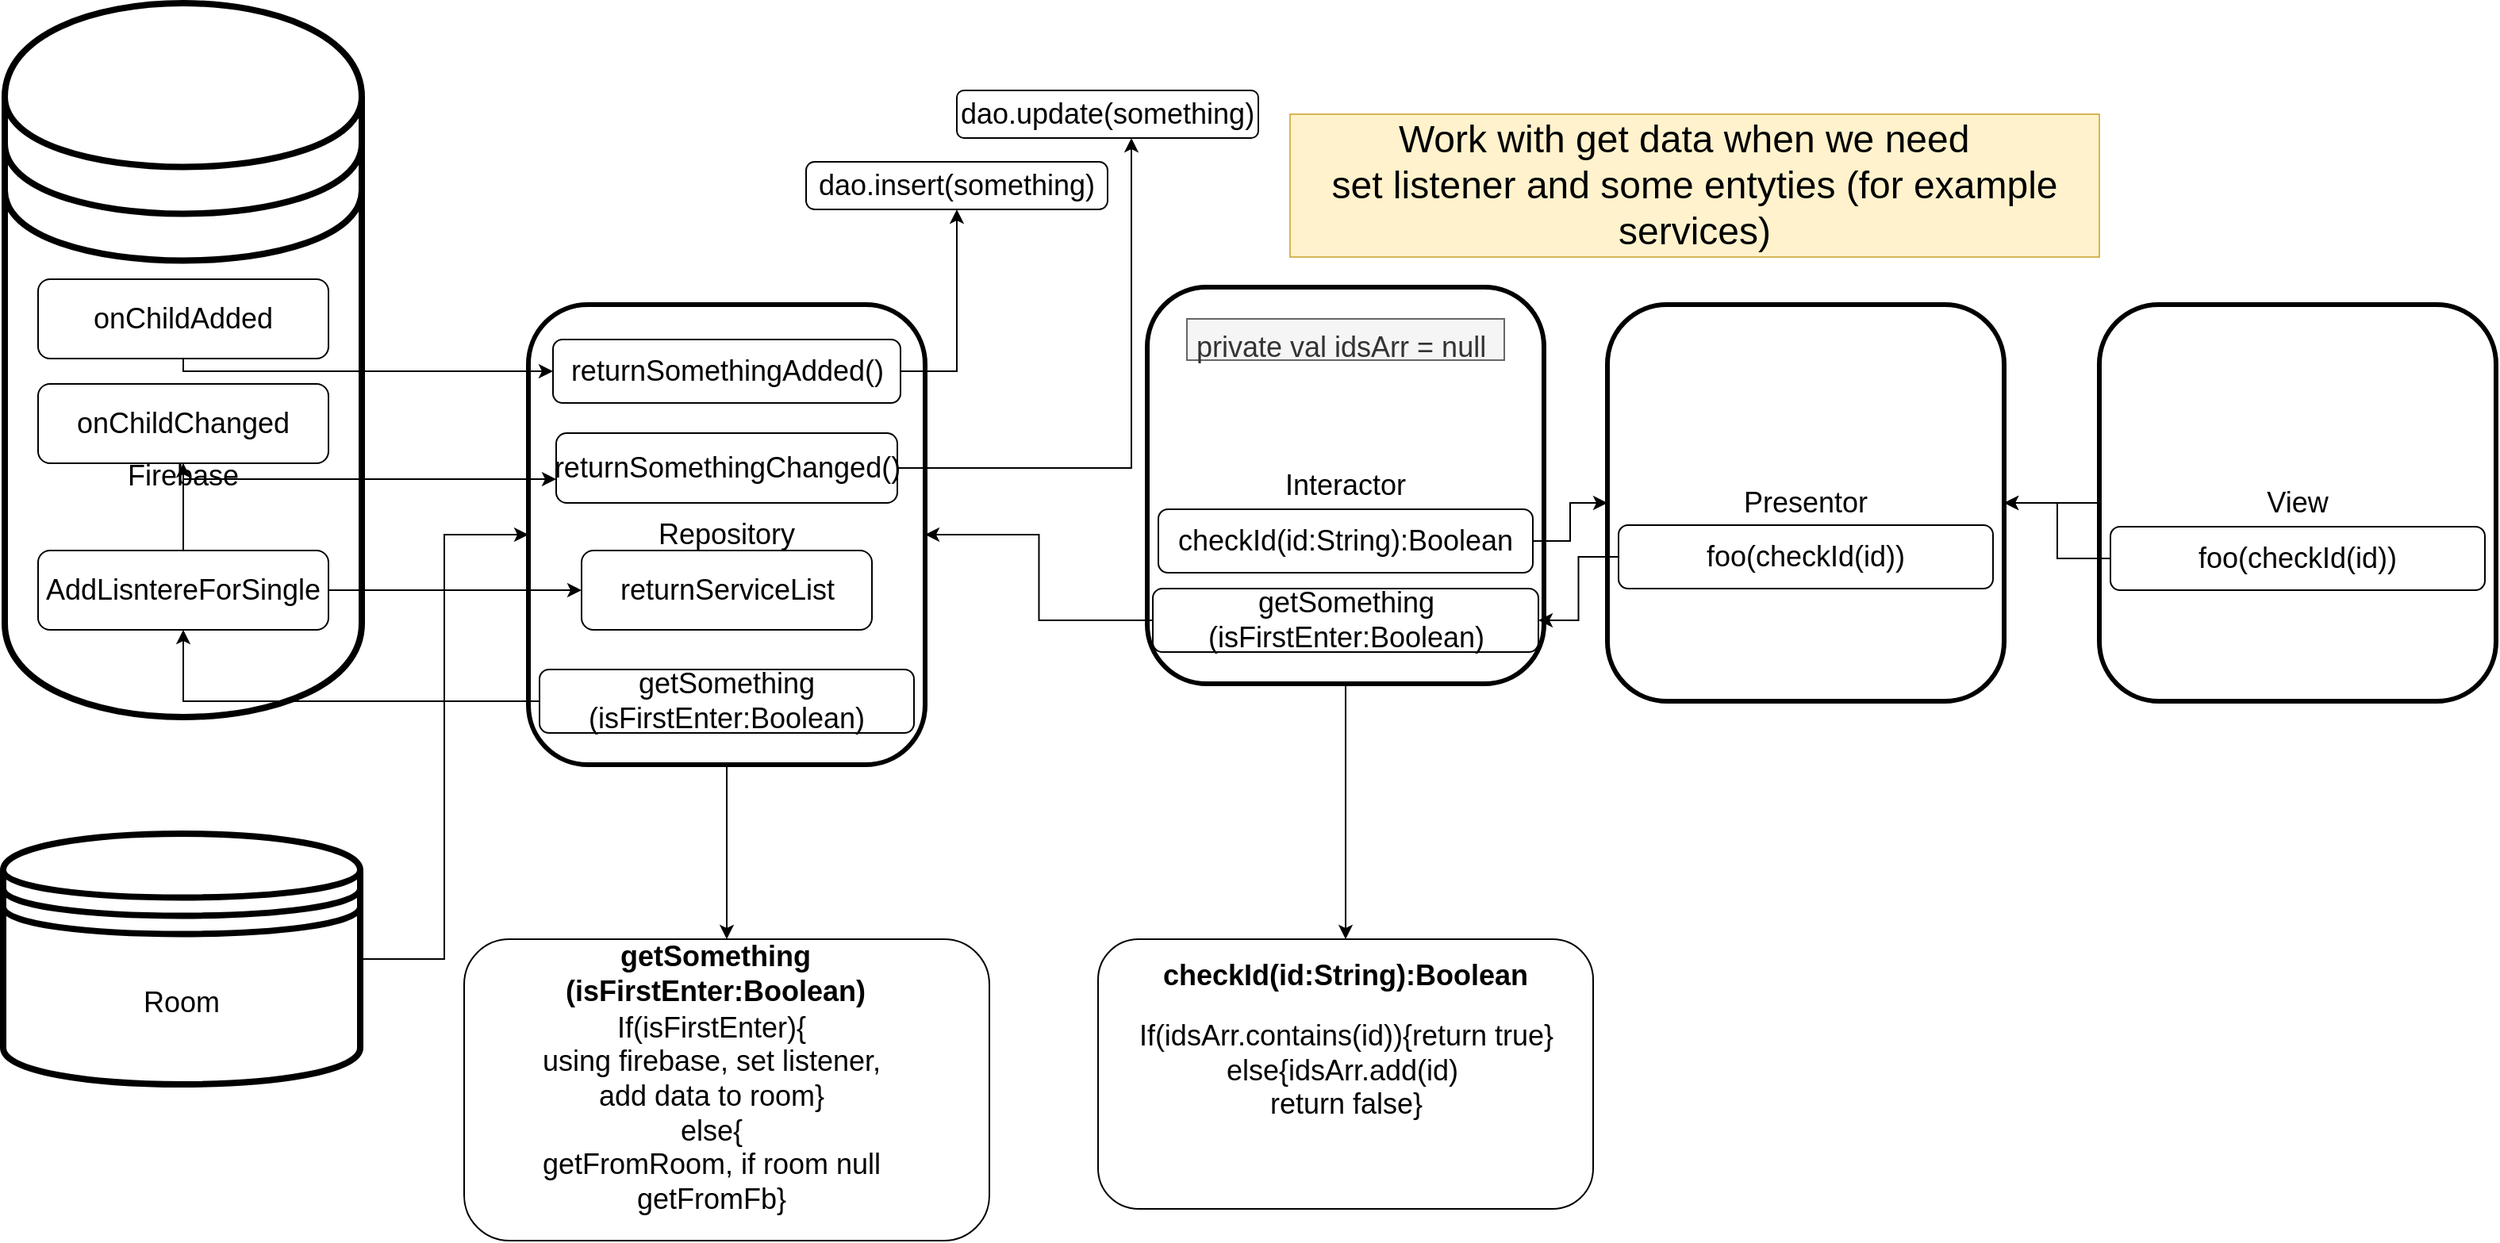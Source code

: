 <mxfile version="12.1.9" type="device" pages="1"><diagram id="5voVR23mDEmxN9KzD-d2" name="Page-1"><mxGraphModel dx="1185" dy="1763" grid="1" gridSize="10" guides="1" tooltips="1" connect="1" arrows="1" fold="1" page="1" pageScale="1" pageWidth="827" pageHeight="1169" math="0" shadow="0"><root><mxCell id="0"/><mxCell id="1" parent="0"/><mxCell id="gQSIT6ZkLfOmO_N8D0p--10" style="edgeStyle=orthogonalEdgeStyle;rounded=0;orthogonalLoop=1;jettySize=auto;html=1;entryX=1;entryY=0.5;entryDx=0;entryDy=0;" parent="1" source="gQSIT6ZkLfOmO_N8D0p--2" target="gQSIT6ZkLfOmO_N8D0p--3" edge="1"><mxGeometry relative="1" as="geometry"/></mxCell><mxCell id="gQSIT6ZkLfOmO_N8D0p--2" value="View" style="shape=ext;rounded=1;html=1;whiteSpace=wrap;strokeWidth=3;fontSize=18;" parent="1" vertex="1"><mxGeometry x="1390" y="150" width="250" height="250" as="geometry"/></mxCell><mxCell id="gQSIT6ZkLfOmO_N8D0p--3" value="Presentor" style="shape=ext;rounded=1;html=1;whiteSpace=wrap;strokeWidth=3;fontSize=18;" parent="1" vertex="1"><mxGeometry x="1080" y="150" width="250" height="250" as="geometry"/></mxCell><mxCell id="gQSIT6ZkLfOmO_N8D0p--22" style="edgeStyle=orthogonalEdgeStyle;rounded=0;orthogonalLoop=1;jettySize=auto;html=1;entryX=0.5;entryY=0;entryDx=0;entryDy=0;fontSize=18;" parent="1" source="gQSIT6ZkLfOmO_N8D0p--4" target="gQSIT6ZkLfOmO_N8D0p--21" edge="1"><mxGeometry relative="1" as="geometry"/></mxCell><mxCell id="gQSIT6ZkLfOmO_N8D0p--4" value="Interactor" style="shape=ext;rounded=1;html=1;whiteSpace=wrap;strokeWidth=3;fontSize=18;comic=0;" parent="1" vertex="1"><mxGeometry x="790" y="139" width="250" height="250" as="geometry"/></mxCell><mxCell id="gQSIT6ZkLfOmO_N8D0p--40" style="edgeStyle=orthogonalEdgeStyle;rounded=0;orthogonalLoop=1;jettySize=auto;html=1;entryX=0.5;entryY=0;entryDx=0;entryDy=0;fontSize=18;" parent="1" source="gQSIT6ZkLfOmO_N8D0p--5" target="gQSIT6ZkLfOmO_N8D0p--38" edge="1"><mxGeometry relative="1" as="geometry"/></mxCell><mxCell id="gQSIT6ZkLfOmO_N8D0p--5" value="Repository" style="shape=ext;rounded=1;html=1;whiteSpace=wrap;strokeWidth=3;fontSize=18;" parent="1" vertex="1"><mxGeometry x="400" y="150" width="250" height="290" as="geometry"/></mxCell><mxCell id="gQSIT6ZkLfOmO_N8D0p--8" value="&lt;font style=&quot;font-size: 24px&quot;&gt;Work with get data when we need&amp;nbsp;&amp;nbsp;&lt;br&gt;&lt;/font&gt;&lt;span style=&quot;font-size: 24px&quot;&gt;set listener and some entyties (for example services)&lt;/span&gt;" style="text;html=1;strokeColor=#d6b656;fillColor=#fff2cc;align=center;verticalAlign=middle;whiteSpace=wrap;rounded=0;" parent="1" vertex="1"><mxGeometry x="880" y="30" width="510" height="90" as="geometry"/></mxCell><mxCell id="gQSIT6ZkLfOmO_N8D0p--31" style="edgeStyle=orthogonalEdgeStyle;rounded=0;orthogonalLoop=1;jettySize=auto;html=1;fontSize=18;" parent="1" source="gQSIT6ZkLfOmO_N8D0p--12" target="gQSIT6ZkLfOmO_N8D0p--3" edge="1"><mxGeometry relative="1" as="geometry"/></mxCell><mxCell id="gQSIT6ZkLfOmO_N8D0p--12" value="checkId(id:String):Boolean" style="shape=ext;rounded=1;html=1;whiteSpace=wrap;fontSize=18;" parent="1" vertex="1"><mxGeometry x="797" y="279" width="236" height="40" as="geometry"/></mxCell><mxCell id="gQSIT6ZkLfOmO_N8D0p--13" value="private val idsArr = null" style="text;strokeColor=#666666;fillColor=#f5f5f5;align=left;verticalAlign=top;spacingLeft=4;spacingRight=4;overflow=hidden;rotatable=0;points=[[0,0.5],[1,0.5]];portConstraint=eastwest;fontSize=18;fontColor=#333333;perimeterSpacing=0;" parent="1" vertex="1"><mxGeometry x="815" y="159" width="200" height="26" as="geometry"/></mxCell><mxCell id="gQSIT6ZkLfOmO_N8D0p--21" value="" style="shape=ext;rounded=1;html=1;whiteSpace=wrap;fontSize=18;" parent="1" vertex="1"><mxGeometry x="759" y="550" width="312" height="170" as="geometry"/></mxCell><mxCell id="gQSIT6ZkLfOmO_N8D0p--24" value="&lt;div&gt;&lt;span&gt;If(idsArr.contains(id)){&lt;/span&gt;&lt;span&gt;return true&lt;/span&gt;&lt;span&gt;}&lt;/span&gt;&lt;/div&gt;&lt;div&gt;&lt;span&gt;else&lt;/span&gt;&lt;span&gt;{&lt;/span&gt;&lt;span&gt;idsArr.add(id)&amp;nbsp;&lt;/span&gt;&lt;/div&gt;&lt;div&gt;&lt;span&gt;return false}&lt;/span&gt;&lt;/div&gt;" style="text;html=1;strokeColor=none;fillColor=none;align=center;verticalAlign=middle;whiteSpace=wrap;rounded=0;comic=0;fontSize=18;opacity=1;" parent="1" vertex="1"><mxGeometry x="772.5" y="562.5" width="285" height="140" as="geometry"/></mxCell><mxCell id="gQSIT6ZkLfOmO_N8D0p--25" value="&lt;b&gt;checkId(id:String):Boolean&lt;/b&gt;" style="text;html=1;strokeColor=none;fillColor=none;align=center;verticalAlign=middle;whiteSpace=wrap;rounded=0;comic=0;fontSize=18;opacity=1;" parent="1" vertex="1"><mxGeometry x="803" y="561" width="224" height="23" as="geometry"/></mxCell><mxCell id="gQSIT6ZkLfOmO_N8D0p--30" style="edgeStyle=orthogonalEdgeStyle;rounded=0;orthogonalLoop=1;jettySize=auto;html=1;fontSize=18;" parent="1" source="gQSIT6ZkLfOmO_N8D0p--27" target="gQSIT6ZkLfOmO_N8D0p--3" edge="1"><mxGeometry relative="1" as="geometry"/></mxCell><mxCell id="gQSIT6ZkLfOmO_N8D0p--27" value="foo(checkId(id))" style="shape=ext;rounded=1;html=1;whiteSpace=wrap;fontSize=18;" parent="1" vertex="1"><mxGeometry x="1397" y="290" width="236" height="40" as="geometry"/></mxCell><mxCell id="gQSIT6ZkLfOmO_N8D0p--29" style="edgeStyle=orthogonalEdgeStyle;rounded=0;orthogonalLoop=1;jettySize=auto;html=1;fontSize=18;" parent="1" source="gQSIT6ZkLfOmO_N8D0p--28" target="gQSIT6ZkLfOmO_N8D0p--5" edge="1"><mxGeometry relative="1" as="geometry"/></mxCell><mxCell id="gQSIT6ZkLfOmO_N8D0p--28" value="getSomething&lt;br&gt;(isFirstEnter:Boolean)" style="shape=ext;rounded=1;html=1;whiteSpace=wrap;fontSize=18;" parent="1" vertex="1"><mxGeometry x="793.5" y="329" width="243" height="40" as="geometry"/></mxCell><mxCell id="gQSIT6ZkLfOmO_N8D0p--43" style="edgeStyle=orthogonalEdgeStyle;rounded=0;orthogonalLoop=1;jettySize=auto;html=1;entryX=0;entryY=0.5;entryDx=0;entryDy=0;fontSize=18;" parent="1" source="gQSIT6ZkLfOmO_N8D0p--35" target="gQSIT6ZkLfOmO_N8D0p--5" edge="1"><mxGeometry relative="1" as="geometry"/></mxCell><mxCell id="gQSIT6ZkLfOmO_N8D0p--35" value="Room" style="shape=datastore;whiteSpace=wrap;html=1;comic=0;strokeWidth=4;fontSize=18;" parent="1" vertex="1"><mxGeometry x="69" y="483.5" width="225" height="158" as="geometry"/></mxCell><mxCell id="gQSIT6ZkLfOmO_N8D0p--36" value="Firebase" style="shape=datastore;whiteSpace=wrap;html=1;comic=0;strokeWidth=4;fontSize=18;" parent="1" vertex="1"><mxGeometry x="70" y="-40" width="225" height="450" as="geometry"/></mxCell><mxCell id="3zRHmSlFbFWvCUNl0ott-5" style="edgeStyle=orthogonalEdgeStyle;rounded=0;orthogonalLoop=1;jettySize=auto;html=1;" edge="1" parent="1" source="gQSIT6ZkLfOmO_N8D0p--37" target="3zRHmSlFbFWvCUNl0ott-1"><mxGeometry relative="1" as="geometry"/></mxCell><mxCell id="gQSIT6ZkLfOmO_N8D0p--37" value="getSomething&lt;br&gt;(isFirstEnter:Boolean)" style="shape=ext;rounded=1;html=1;whiteSpace=wrap;fontSize=18;" parent="1" vertex="1"><mxGeometry x="407" y="380" width="236" height="40" as="geometry"/></mxCell><mxCell id="gQSIT6ZkLfOmO_N8D0p--38" value="" style="shape=ext;rounded=1;html=1;whiteSpace=wrap;fontSize=18;" parent="1" vertex="1"><mxGeometry x="359.5" y="550" width="331" height="190" as="geometry"/></mxCell><mxCell id="gQSIT6ZkLfOmO_N8D0p--41" value="&lt;b&gt;getSomething&lt;br&gt;(isFirstEnter:Boolean)&lt;/b&gt;" style="text;html=1;strokeColor=none;fillColor=none;align=center;verticalAlign=middle;whiteSpace=wrap;rounded=0;comic=0;fontSize=18;opacity=1;" parent="1" vertex="1"><mxGeometry x="373.5" y="550" width="288" height="44" as="geometry"/></mxCell><mxCell id="gQSIT6ZkLfOmO_N8D0p--44" value="&lt;span&gt;If(isFirstEnter){&lt;br&gt;using firebase, set listener,&lt;br&gt;add data to room}&lt;br&gt;else{&lt;br&gt;getFromRoom, if room null getFromFb}&lt;br&gt;&lt;/span&gt;" style="text;html=1;strokeColor=none;fillColor=none;align=center;verticalAlign=middle;whiteSpace=wrap;rounded=0;comic=0;fontSize=18;opacity=1;" parent="1" vertex="1"><mxGeometry x="373" y="584" width="285" height="151" as="geometry"/></mxCell><mxCell id="gQSIT6ZkLfOmO_N8D0p--46" style="edgeStyle=orthogonalEdgeStyle;rounded=0;orthogonalLoop=1;jettySize=auto;html=1;entryX=1;entryY=0.5;entryDx=0;entryDy=0;fontSize=18;" parent="1" source="gQSIT6ZkLfOmO_N8D0p--45" target="gQSIT6ZkLfOmO_N8D0p--28" edge="1"><mxGeometry relative="1" as="geometry"/></mxCell><mxCell id="gQSIT6ZkLfOmO_N8D0p--45" value="foo(checkId(id))" style="shape=ext;rounded=1;html=1;whiteSpace=wrap;fontSize=18;" parent="1" vertex="1"><mxGeometry x="1087" y="289" width="236" height="40" as="geometry"/></mxCell><mxCell id="kjR9ISxXQAysm-Ml5r51-9" style="edgeStyle=orthogonalEdgeStyle;rounded=0;orthogonalLoop=1;jettySize=auto;html=1;" parent="1" source="kjR9ISxXQAysm-Ml5r51-1" target="kjR9ISxXQAysm-Ml5r51-3" edge="1"><mxGeometry relative="1" as="geometry"><Array as="points"><mxPoint x="183" y="192"/></Array></mxGeometry></mxCell><mxCell id="kjR9ISxXQAysm-Ml5r51-1" value="onChildAdded" style="shape=ext;rounded=1;html=1;whiteSpace=wrap;fontSize=18;" parent="1" vertex="1"><mxGeometry x="91" y="134" width="183" height="50" as="geometry"/></mxCell><mxCell id="kjR9ISxXQAysm-Ml5r51-10" style="edgeStyle=orthogonalEdgeStyle;rounded=0;orthogonalLoop=1;jettySize=auto;html=1;" parent="1" source="kjR9ISxXQAysm-Ml5r51-2" target="kjR9ISxXQAysm-Ml5r51-4" edge="1"><mxGeometry relative="1" as="geometry"><Array as="points"><mxPoint x="183" y="260"/></Array></mxGeometry></mxCell><mxCell id="kjR9ISxXQAysm-Ml5r51-2" value="onChildChanged" style="shape=ext;rounded=1;html=1;whiteSpace=wrap;fontSize=18;" parent="1" vertex="1"><mxGeometry x="91" y="200" width="183" height="50" as="geometry"/></mxCell><mxCell id="kjR9ISxXQAysm-Ml5r51-8" style="edgeStyle=orthogonalEdgeStyle;rounded=0;orthogonalLoop=1;jettySize=auto;html=1;" parent="1" source="kjR9ISxXQAysm-Ml5r51-3" target="kjR9ISxXQAysm-Ml5r51-7" edge="1"><mxGeometry relative="1" as="geometry"><Array as="points"><mxPoint x="670" y="192"/></Array></mxGeometry></mxCell><mxCell id="kjR9ISxXQAysm-Ml5r51-3" value="returnSomethingAdded()" style="shape=ext;rounded=1;html=1;whiteSpace=wrap;fontSize=18;" parent="1" vertex="1"><mxGeometry x="415.5" y="172" width="219" height="40" as="geometry"/></mxCell><mxCell id="kjR9ISxXQAysm-Ml5r51-6" style="edgeStyle=orthogonalEdgeStyle;rounded=0;orthogonalLoop=1;jettySize=auto;html=1;" parent="1" source="kjR9ISxXQAysm-Ml5r51-4" target="kjR9ISxXQAysm-Ml5r51-5" edge="1"><mxGeometry relative="1" as="geometry"><Array as="points"><mxPoint x="780" y="253"/></Array></mxGeometry></mxCell><mxCell id="kjR9ISxXQAysm-Ml5r51-4" value="returnSomethingChanged()" style="shape=ext;rounded=1;html=1;whiteSpace=wrap;fontSize=18;" parent="1" vertex="1"><mxGeometry x="417.5" y="231" width="215" height="44" as="geometry"/></mxCell><mxCell id="kjR9ISxXQAysm-Ml5r51-5" value="dao.update(something)" style="shape=ext;rounded=1;html=1;whiteSpace=wrap;fontSize=18;" parent="1" vertex="1"><mxGeometry x="670" y="15" width="190" height="30" as="geometry"/></mxCell><mxCell id="kjR9ISxXQAysm-Ml5r51-7" value="dao.insert(something)" style="shape=ext;rounded=1;html=1;whiteSpace=wrap;fontSize=18;arcSize=18;" parent="1" vertex="1"><mxGeometry x="575" y="60" width="190" height="30" as="geometry"/></mxCell><mxCell id="3zRHmSlFbFWvCUNl0ott-2" style="edgeStyle=orthogonalEdgeStyle;rounded=0;orthogonalLoop=1;jettySize=auto;html=1;entryX=0.5;entryY=1;entryDx=0;entryDy=0;" edge="1" parent="1" source="3zRHmSlFbFWvCUNl0ott-1" target="kjR9ISxXQAysm-Ml5r51-2"><mxGeometry relative="1" as="geometry"/></mxCell><mxCell id="3zRHmSlFbFWvCUNl0ott-4" style="edgeStyle=orthogonalEdgeStyle;rounded=0;orthogonalLoop=1;jettySize=auto;html=1;" edge="1" parent="1" source="3zRHmSlFbFWvCUNl0ott-1" target="3zRHmSlFbFWvCUNl0ott-3"><mxGeometry relative="1" as="geometry"/></mxCell><mxCell id="3zRHmSlFbFWvCUNl0ott-1" value="AddLisntereForSingle" style="shape=ext;rounded=1;html=1;whiteSpace=wrap;fontSize=18;" vertex="1" parent="1"><mxGeometry x="91" y="305" width="183" height="50" as="geometry"/></mxCell><mxCell id="3zRHmSlFbFWvCUNl0ott-3" value="returnServiceList" style="shape=ext;rounded=1;html=1;whiteSpace=wrap;fontSize=18;" vertex="1" parent="1"><mxGeometry x="433.5" y="305" width="183" height="50" as="geometry"/></mxCell></root></mxGraphModel></diagram></mxfile>